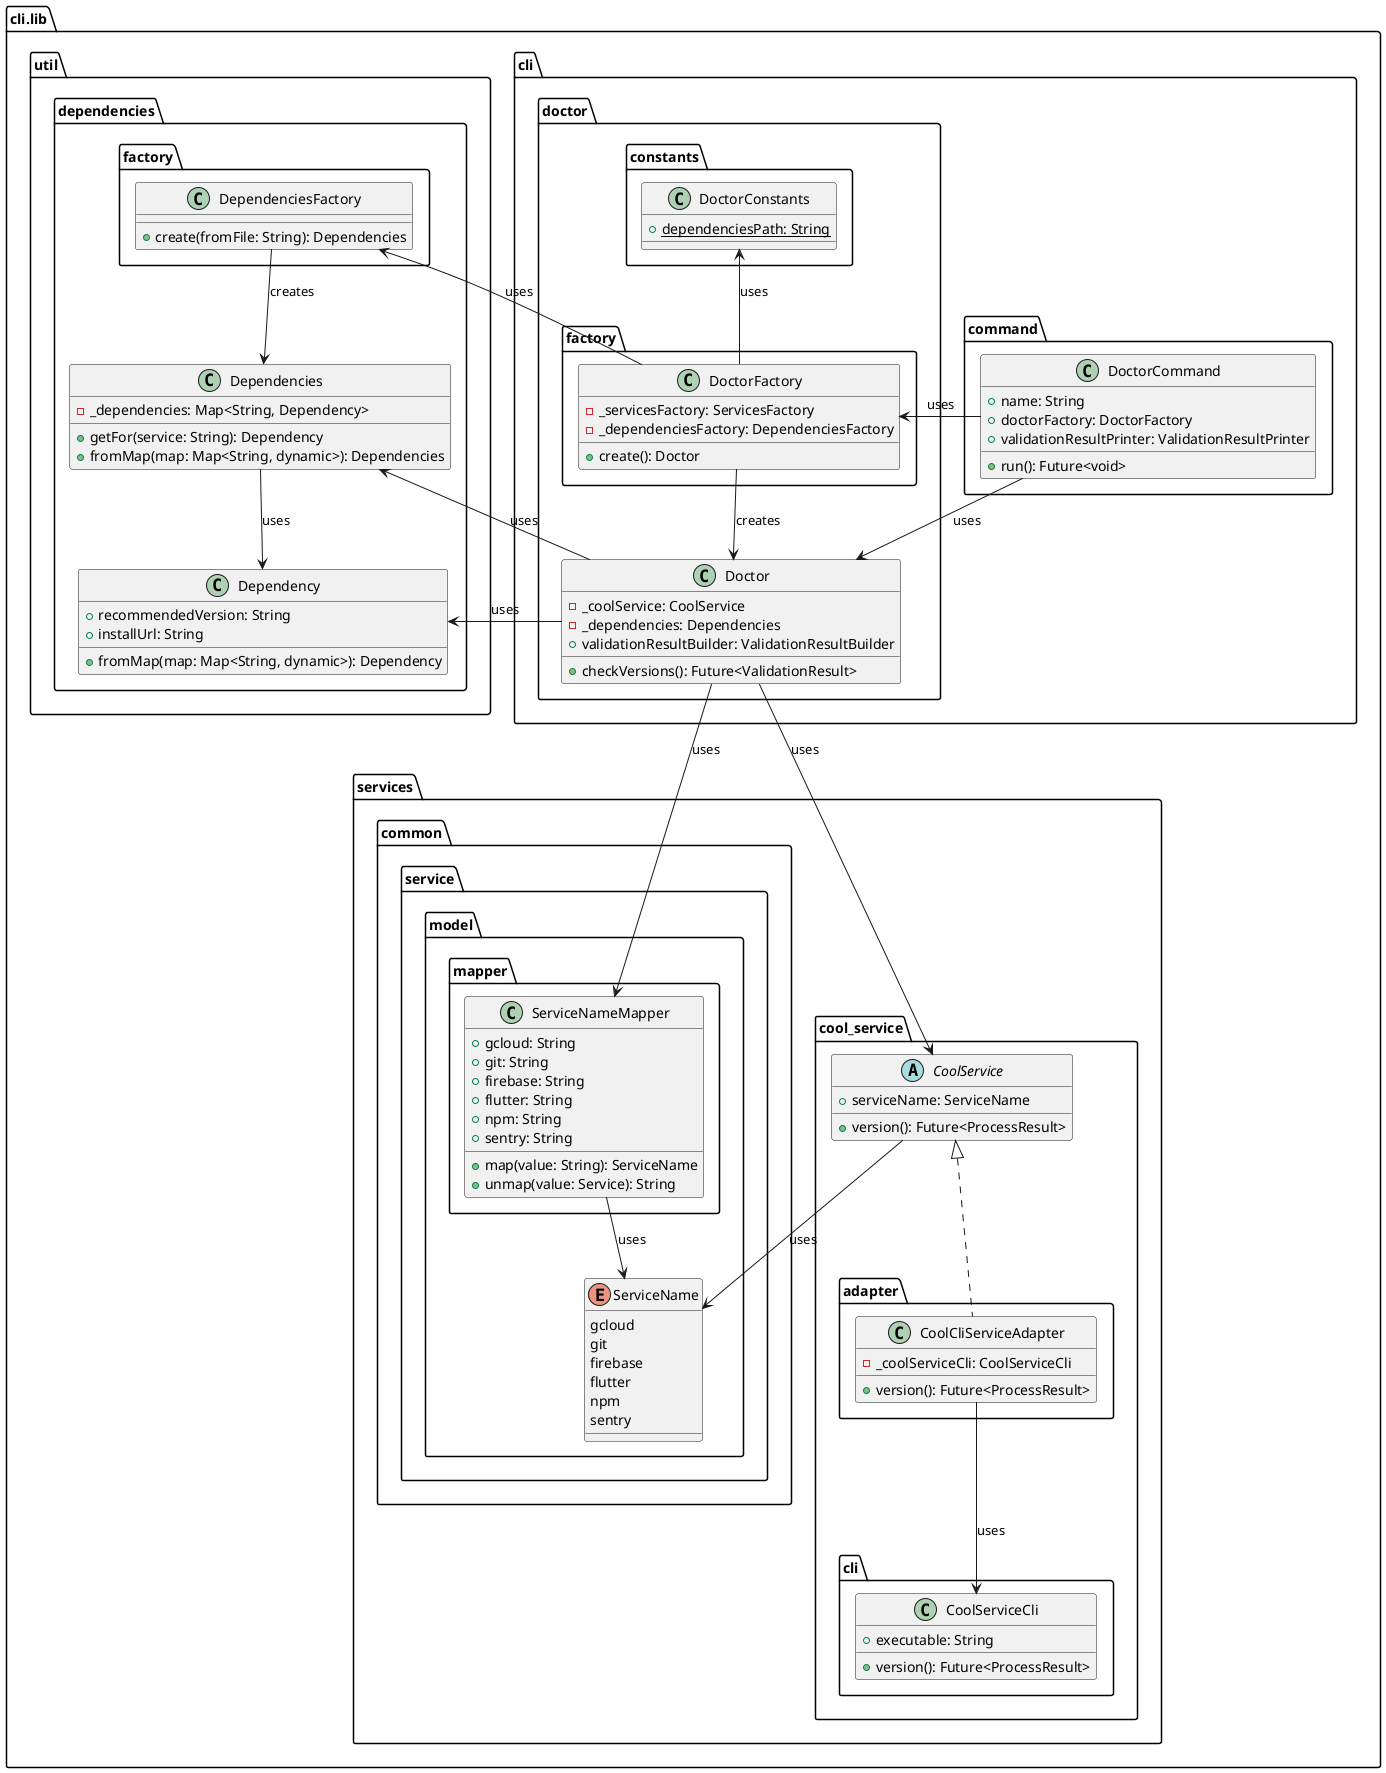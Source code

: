 @startuml doctor_output_improvements_class_diagram

package cli.lib as cli_lib {
    package cli {
        package command {
            class DoctorCommand {
                + name: String
                + doctorFactory: DoctorFactory
                + validationResultPrinter: ValidationResultPrinter

                + run(): Future<void>
            }
        }

        package doctor {
            class Doctor {
                - _coolService: CoolService
                - _dependencies: Dependencies
                + validationResultBuilder: ValidationResultBuilder

                + checkVersions(): Future<ValidationResult>
            }

            package factory as doctor_factory {
                class DoctorFactory {
                    - _servicesFactory: ServicesFactory
                    - _dependenciesFactory: DependenciesFactory

                    + create(): Doctor
                }
            }
            
            package constants {
                class DoctorConstants {
                    + {static} dependenciesPath: String
                }
            }
        }
    }

    package services {
        package common.service.model {
            enum ServiceName {
                gcloud
                git
                firebase
                flutter
                npm
                sentry
            }

            package mapper {
                class ServiceNameMapper {
                    + gcloud: String
                    + git: String
                    + firebase: String
                    + flutter: String
                    + npm: String
                    + sentry: String

                    + map(value: String): ServiceName
                    + unmap(value: Service): String
                }
            }
        }

        package cool_service {
            package adapter {
                class CoolCliServiceAdapter {
                    - _coolServiceCli: CoolServiceCli

                    + version(): Future<ProcessResult>
                }
            }

            package cli as cool_service_cli {
                class CoolServiceCli {
                    + executable: String

                    + version(): Future<ProcessResult>
                }
            }

            abstract class CoolService {
                + serviceName: ServiceName
                + version(): Future<ProcessResult>
            }
        }
    }

    package util.dependencies {
        package factory as dependencies_factory {
            class DependenciesFactory {
                + create(fromFile: String): Dependencies
            }
        }

        class Dependency {
            + recommendedVersion: String
            + installUrl: String

            + fromMap(map: Map<String, dynamic>): Dependency
        }

        class Dependencies {
            - _dependencies: Map<String, Dependency>

            + getFor(service: String): Dependency
            + fromMap(map: Map<String, dynamic>): Dependencies
        }
    }
}

DoctorCommand --> Doctor : uses
DoctorCommand -left-> DoctorFactory : uses

DoctorFactory --> Doctor : creates
DoctorFactory -up-> DependenciesFactory : uses
DoctorFactory -up-> DoctorConstants : uses

Doctor --> CoolService : uses
Doctor -right-> Dependencies : uses
Doctor -right-> Dependency : uses
Doctor --> ServiceNameMapper : uses

CoolCliServiceAdapter .up.|> CoolService
CoolCliServiceAdapter -down-> CoolServiceCli : uses

CoolService --> ServiceName : uses

DependenciesFactory --> Dependencies : creates

Dependencies --> Dependency : uses

ServiceNameMapper --> ServiceName : uses

@enduml
